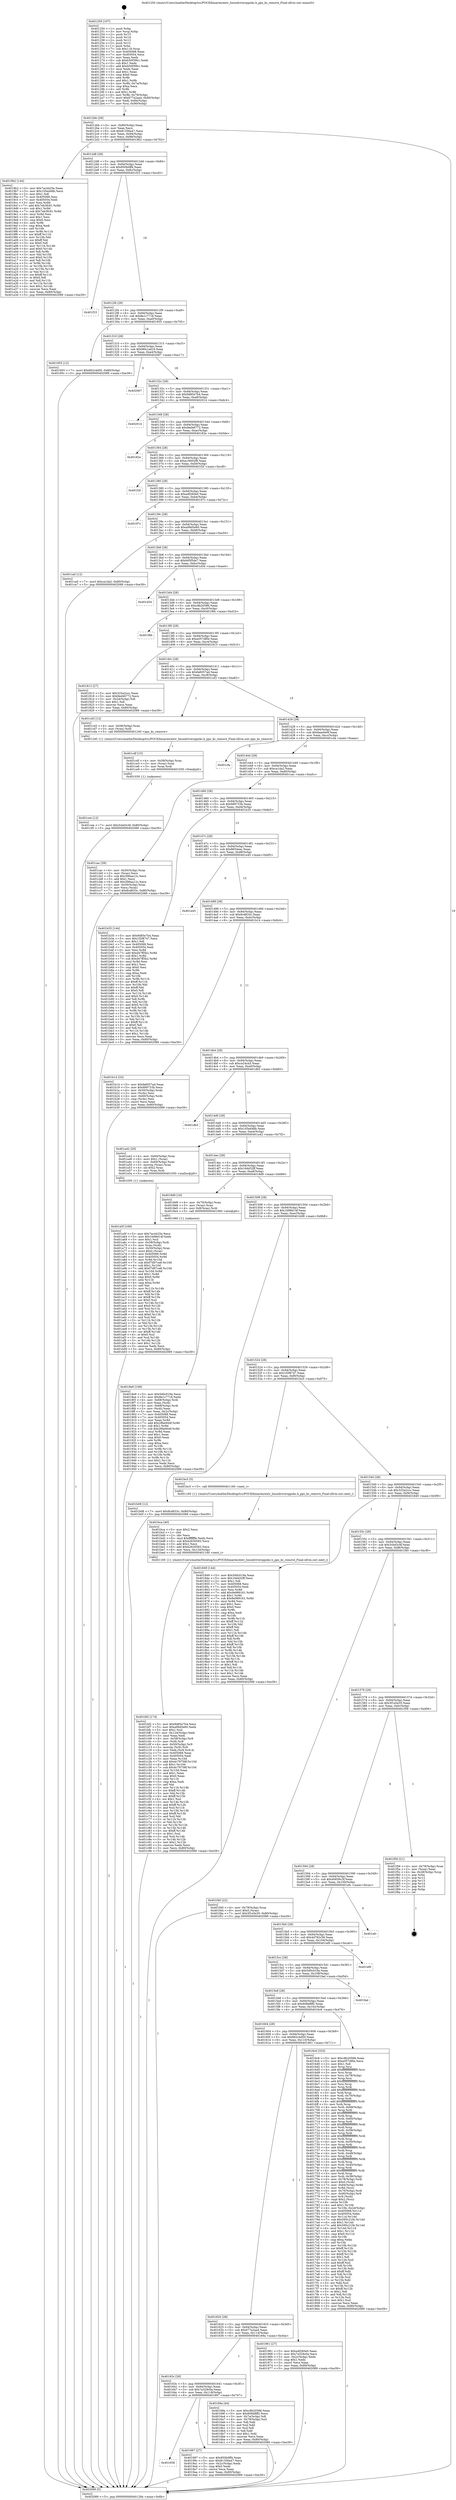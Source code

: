 digraph "0x401250" {
  label = "0x401250 (/mnt/c/Users/mathe/Desktop/tcc/POCII/binaries/extr_linuxdriversppskc.h_pps_kc_remove_Final-ollvm.out::main(0))"
  labelloc = "t"
  node[shape=record]

  Entry [label="",width=0.3,height=0.3,shape=circle,fillcolor=black,style=filled]
  "0x4012bb" [label="{
     0x4012bb [29]\l
     | [instrs]\l
     &nbsp;&nbsp;0x4012bb \<+3\>: mov -0x80(%rbp),%eax\l
     &nbsp;&nbsp;0x4012be \<+2\>: mov %eax,%ecx\l
     &nbsp;&nbsp;0x4012c0 \<+6\>: sub $0x81356a47,%ecx\l
     &nbsp;&nbsp;0x4012c6 \<+6\>: mov %eax,-0x94(%rbp)\l
     &nbsp;&nbsp;0x4012cc \<+6\>: mov %ecx,-0x98(%rbp)\l
     &nbsp;&nbsp;0x4012d2 \<+6\>: je 00000000004019b2 \<main+0x762\>\l
  }"]
  "0x4019b2" [label="{
     0x4019b2 [144]\l
     | [instrs]\l
     &nbsp;&nbsp;0x4019b2 \<+5\>: mov $0x7ac4425e,%eax\l
     &nbsp;&nbsp;0x4019b7 \<+5\>: mov $0x105ed48b,%ecx\l
     &nbsp;&nbsp;0x4019bc \<+2\>: mov $0x1,%dl\l
     &nbsp;&nbsp;0x4019be \<+7\>: mov 0x405068,%esi\l
     &nbsp;&nbsp;0x4019c5 \<+7\>: mov 0x405054,%edi\l
     &nbsp;&nbsp;0x4019cc \<+3\>: mov %esi,%r8d\l
     &nbsp;&nbsp;0x4019cf \<+7\>: add $0x7eb3fc91,%r8d\l
     &nbsp;&nbsp;0x4019d6 \<+4\>: sub $0x1,%r8d\l
     &nbsp;&nbsp;0x4019da \<+7\>: sub $0x7eb3fc91,%r8d\l
     &nbsp;&nbsp;0x4019e1 \<+4\>: imul %r8d,%esi\l
     &nbsp;&nbsp;0x4019e5 \<+3\>: and $0x1,%esi\l
     &nbsp;&nbsp;0x4019e8 \<+3\>: cmp $0x0,%esi\l
     &nbsp;&nbsp;0x4019eb \<+4\>: sete %r9b\l
     &nbsp;&nbsp;0x4019ef \<+3\>: cmp $0xa,%edi\l
     &nbsp;&nbsp;0x4019f2 \<+4\>: setl %r10b\l
     &nbsp;&nbsp;0x4019f6 \<+3\>: mov %r9b,%r11b\l
     &nbsp;&nbsp;0x4019f9 \<+4\>: xor $0xff,%r11b\l
     &nbsp;&nbsp;0x4019fd \<+3\>: mov %r10b,%bl\l
     &nbsp;&nbsp;0x401a00 \<+3\>: xor $0xff,%bl\l
     &nbsp;&nbsp;0x401a03 \<+3\>: xor $0x0,%dl\l
     &nbsp;&nbsp;0x401a06 \<+3\>: mov %r11b,%r14b\l
     &nbsp;&nbsp;0x401a09 \<+4\>: and $0x0,%r14b\l
     &nbsp;&nbsp;0x401a0d \<+3\>: and %dl,%r9b\l
     &nbsp;&nbsp;0x401a10 \<+3\>: mov %bl,%r15b\l
     &nbsp;&nbsp;0x401a13 \<+4\>: and $0x0,%r15b\l
     &nbsp;&nbsp;0x401a17 \<+3\>: and %dl,%r10b\l
     &nbsp;&nbsp;0x401a1a \<+3\>: or %r9b,%r14b\l
     &nbsp;&nbsp;0x401a1d \<+3\>: or %r10b,%r15b\l
     &nbsp;&nbsp;0x401a20 \<+3\>: xor %r15b,%r14b\l
     &nbsp;&nbsp;0x401a23 \<+3\>: or %bl,%r11b\l
     &nbsp;&nbsp;0x401a26 \<+4\>: xor $0xff,%r11b\l
     &nbsp;&nbsp;0x401a2a \<+3\>: or $0x0,%dl\l
     &nbsp;&nbsp;0x401a2d \<+3\>: and %dl,%r11b\l
     &nbsp;&nbsp;0x401a30 \<+3\>: or %r11b,%r14b\l
     &nbsp;&nbsp;0x401a33 \<+4\>: test $0x1,%r14b\l
     &nbsp;&nbsp;0x401a37 \<+3\>: cmovne %ecx,%eax\l
     &nbsp;&nbsp;0x401a3a \<+3\>: mov %eax,-0x80(%rbp)\l
     &nbsp;&nbsp;0x401a3d \<+5\>: jmp 0000000000402089 \<main+0xe39\>\l
  }"]
  "0x4012d8" [label="{
     0x4012d8 [28]\l
     | [instrs]\l
     &nbsp;&nbsp;0x4012d8 \<+5\>: jmp 00000000004012dd \<main+0x8d\>\l
     &nbsp;&nbsp;0x4012dd \<+6\>: mov -0x94(%rbp),%eax\l
     &nbsp;&nbsp;0x4012e3 \<+5\>: sub $0x850b0ff4,%eax\l
     &nbsp;&nbsp;0x4012e8 \<+6\>: mov %eax,-0x9c(%rbp)\l
     &nbsp;&nbsp;0x4012ee \<+6\>: je 0000000000401f23 \<main+0xcd3\>\l
  }"]
  Exit [label="",width=0.3,height=0.3,shape=circle,fillcolor=black,style=filled,peripheries=2]
  "0x401f23" [label="{
     0x401f23\l
  }", style=dashed]
  "0x4012f4" [label="{
     0x4012f4 [28]\l
     | [instrs]\l
     &nbsp;&nbsp;0x4012f4 \<+5\>: jmp 00000000004012f9 \<main+0xa9\>\l
     &nbsp;&nbsp;0x4012f9 \<+6\>: mov -0x94(%rbp),%eax\l
     &nbsp;&nbsp;0x4012ff \<+5\>: sub $0x8e1c7718,%eax\l
     &nbsp;&nbsp;0x401304 \<+6\>: mov %eax,-0xa0(%rbp)\l
     &nbsp;&nbsp;0x40130a \<+6\>: je 0000000000401955 \<main+0x705\>\l
  }"]
  "0x401cee" [label="{
     0x401cee [12]\l
     | [instrs]\l
     &nbsp;&nbsp;0x401cee \<+7\>: movl $0x3cbd3c4f,-0x80(%rbp)\l
     &nbsp;&nbsp;0x401cf5 \<+5\>: jmp 0000000000402089 \<main+0xe39\>\l
  }"]
  "0x401955" [label="{
     0x401955 [12]\l
     | [instrs]\l
     &nbsp;&nbsp;0x401955 \<+7\>: movl $0x662c4d50,-0x80(%rbp)\l
     &nbsp;&nbsp;0x40195c \<+5\>: jmp 0000000000402089 \<main+0xe39\>\l
  }"]
  "0x401310" [label="{
     0x401310 [28]\l
     | [instrs]\l
     &nbsp;&nbsp;0x401310 \<+5\>: jmp 0000000000401315 \<main+0xc5\>\l
     &nbsp;&nbsp;0x401315 \<+6\>: mov -0x94(%rbp),%eax\l
     &nbsp;&nbsp;0x40131b \<+5\>: sub $0x9841ad19,%eax\l
     &nbsp;&nbsp;0x401320 \<+6\>: mov %eax,-0xa4(%rbp)\l
     &nbsp;&nbsp;0x401326 \<+6\>: je 0000000000402067 \<main+0xe17\>\l
  }"]
  "0x401cdf" [label="{
     0x401cdf [15]\l
     | [instrs]\l
     &nbsp;&nbsp;0x401cdf \<+4\>: mov -0x58(%rbp),%rax\l
     &nbsp;&nbsp;0x401ce3 \<+3\>: mov (%rax),%rax\l
     &nbsp;&nbsp;0x401ce6 \<+3\>: mov %rax,%rdi\l
     &nbsp;&nbsp;0x401ce9 \<+5\>: call 0000000000401030 \<free@plt\>\l
     | [calls]\l
     &nbsp;&nbsp;0x401030 \{1\} (unknown)\l
  }"]
  "0x402067" [label="{
     0x402067\l
  }", style=dashed]
  "0x40132c" [label="{
     0x40132c [28]\l
     | [instrs]\l
     &nbsp;&nbsp;0x40132c \<+5\>: jmp 0000000000401331 \<main+0xe1\>\l
     &nbsp;&nbsp;0x401331 \<+6\>: mov -0x94(%rbp),%eax\l
     &nbsp;&nbsp;0x401337 \<+5\>: sub $0x9d85e7b4,%eax\l
     &nbsp;&nbsp;0x40133c \<+6\>: mov %eax,-0xa8(%rbp)\l
     &nbsp;&nbsp;0x401342 \<+6\>: je 0000000000402014 \<main+0xdc4\>\l
  }"]
  "0x401bf2" [label="{
     0x401bf2 [174]\l
     | [instrs]\l
     &nbsp;&nbsp;0x401bf2 \<+5\>: mov $0x9d85e7b4,%ecx\l
     &nbsp;&nbsp;0x401bf7 \<+5\>: mov $0xa99d5e60,%edx\l
     &nbsp;&nbsp;0x401bfc \<+3\>: mov $0x1,%sil\l
     &nbsp;&nbsp;0x401bff \<+6\>: mov -0x124(%rbp),%edi\l
     &nbsp;&nbsp;0x401c05 \<+3\>: imul %eax,%edi\l
     &nbsp;&nbsp;0x401c08 \<+4\>: mov -0x58(%rbp),%r8\l
     &nbsp;&nbsp;0x401c0c \<+3\>: mov (%r8),%r8\l
     &nbsp;&nbsp;0x401c0f \<+4\>: mov -0x50(%rbp),%r9\l
     &nbsp;&nbsp;0x401c13 \<+3\>: movslq (%r9),%r9\l
     &nbsp;&nbsp;0x401c16 \<+4\>: mov %edi,(%r8,%r9,4)\l
     &nbsp;&nbsp;0x401c1a \<+7\>: mov 0x405068,%eax\l
     &nbsp;&nbsp;0x401c21 \<+7\>: mov 0x405054,%edi\l
     &nbsp;&nbsp;0x401c28 \<+3\>: mov %eax,%r10d\l
     &nbsp;&nbsp;0x401c2b \<+7\>: add $0x4c79758f,%r10d\l
     &nbsp;&nbsp;0x401c32 \<+4\>: sub $0x1,%r10d\l
     &nbsp;&nbsp;0x401c36 \<+7\>: sub $0x4c79758f,%r10d\l
     &nbsp;&nbsp;0x401c3d \<+4\>: imul %r10d,%eax\l
     &nbsp;&nbsp;0x401c41 \<+3\>: and $0x1,%eax\l
     &nbsp;&nbsp;0x401c44 \<+3\>: cmp $0x0,%eax\l
     &nbsp;&nbsp;0x401c47 \<+4\>: sete %r11b\l
     &nbsp;&nbsp;0x401c4b \<+3\>: cmp $0xa,%edi\l
     &nbsp;&nbsp;0x401c4e \<+3\>: setl %bl\l
     &nbsp;&nbsp;0x401c51 \<+3\>: mov %r11b,%r14b\l
     &nbsp;&nbsp;0x401c54 \<+4\>: xor $0xff,%r14b\l
     &nbsp;&nbsp;0x401c58 \<+3\>: mov %bl,%r15b\l
     &nbsp;&nbsp;0x401c5b \<+4\>: xor $0xff,%r15b\l
     &nbsp;&nbsp;0x401c5f \<+4\>: xor $0x1,%sil\l
     &nbsp;&nbsp;0x401c63 \<+3\>: mov %r14b,%r12b\l
     &nbsp;&nbsp;0x401c66 \<+4\>: and $0xff,%r12b\l
     &nbsp;&nbsp;0x401c6a \<+3\>: and %sil,%r11b\l
     &nbsp;&nbsp;0x401c6d \<+3\>: mov %r15b,%r13b\l
     &nbsp;&nbsp;0x401c70 \<+4\>: and $0xff,%r13b\l
     &nbsp;&nbsp;0x401c74 \<+3\>: and %sil,%bl\l
     &nbsp;&nbsp;0x401c77 \<+3\>: or %r11b,%r12b\l
     &nbsp;&nbsp;0x401c7a \<+3\>: or %bl,%r13b\l
     &nbsp;&nbsp;0x401c7d \<+3\>: xor %r13b,%r12b\l
     &nbsp;&nbsp;0x401c80 \<+3\>: or %r15b,%r14b\l
     &nbsp;&nbsp;0x401c83 \<+4\>: xor $0xff,%r14b\l
     &nbsp;&nbsp;0x401c87 \<+4\>: or $0x1,%sil\l
     &nbsp;&nbsp;0x401c8b \<+3\>: and %sil,%r14b\l
     &nbsp;&nbsp;0x401c8e \<+3\>: or %r14b,%r12b\l
     &nbsp;&nbsp;0x401c91 \<+4\>: test $0x1,%r12b\l
     &nbsp;&nbsp;0x401c95 \<+3\>: cmovne %edx,%ecx\l
     &nbsp;&nbsp;0x401c98 \<+3\>: mov %ecx,-0x80(%rbp)\l
     &nbsp;&nbsp;0x401c9b \<+5\>: jmp 0000000000402089 \<main+0xe39\>\l
  }"]
  "0x402014" [label="{
     0x402014\l
  }", style=dashed]
  "0x401348" [label="{
     0x401348 [28]\l
     | [instrs]\l
     &nbsp;&nbsp;0x401348 \<+5\>: jmp 000000000040134d \<main+0xfd\>\l
     &nbsp;&nbsp;0x40134d \<+6\>: mov -0x94(%rbp),%eax\l
     &nbsp;&nbsp;0x401353 \<+5\>: sub $0x9ed46772,%eax\l
     &nbsp;&nbsp;0x401358 \<+6\>: mov %eax,-0xac(%rbp)\l
     &nbsp;&nbsp;0x40135e \<+6\>: je 000000000040182e \<main+0x5de\>\l
  }"]
  "0x401bca" [label="{
     0x401bca [40]\l
     | [instrs]\l
     &nbsp;&nbsp;0x401bca \<+5\>: mov $0x2,%ecx\l
     &nbsp;&nbsp;0x401bcf \<+1\>: cltd\l
     &nbsp;&nbsp;0x401bd0 \<+2\>: idiv %ecx\l
     &nbsp;&nbsp;0x401bd2 \<+6\>: imul $0xfffffffe,%edx,%ecx\l
     &nbsp;&nbsp;0x401bd8 \<+6\>: sub $0xb2630583,%ecx\l
     &nbsp;&nbsp;0x401bde \<+3\>: add $0x1,%ecx\l
     &nbsp;&nbsp;0x401be1 \<+6\>: add $0xb2630583,%ecx\l
     &nbsp;&nbsp;0x401be7 \<+6\>: mov %ecx,-0x124(%rbp)\l
     &nbsp;&nbsp;0x401bed \<+5\>: call 0000000000401160 \<next_i\>\l
     | [calls]\l
     &nbsp;&nbsp;0x401160 \{1\} (/mnt/c/Users/mathe/Desktop/tcc/POCII/binaries/extr_linuxdriversppskc.h_pps_kc_remove_Final-ollvm.out::next_i)\l
  }"]
  "0x40182e" [label="{
     0x40182e\l
  }", style=dashed]
  "0x401364" [label="{
     0x401364 [28]\l
     | [instrs]\l
     &nbsp;&nbsp;0x401364 \<+5\>: jmp 0000000000401369 \<main+0x119\>\l
     &nbsp;&nbsp;0x401369 \<+6\>: mov -0x94(%rbp),%eax\l
     &nbsp;&nbsp;0x40136f \<+5\>: sub $0xa16602f8,%eax\l
     &nbsp;&nbsp;0x401374 \<+6\>: mov %eax,-0xb0(%rbp)\l
     &nbsp;&nbsp;0x40137a \<+6\>: je 0000000000401f2f \<main+0xcdf\>\l
  }"]
  "0x401a5f" [label="{
     0x401a5f [169]\l
     | [instrs]\l
     &nbsp;&nbsp;0x401a5f \<+5\>: mov $0x7ac4425e,%ecx\l
     &nbsp;&nbsp;0x401a64 \<+5\>: mov $0x1b98d14f,%edx\l
     &nbsp;&nbsp;0x401a69 \<+3\>: mov $0x1,%sil\l
     &nbsp;&nbsp;0x401a6c \<+4\>: mov -0x58(%rbp),%rdi\l
     &nbsp;&nbsp;0x401a70 \<+3\>: mov %rax,(%rdi)\l
     &nbsp;&nbsp;0x401a73 \<+4\>: mov -0x50(%rbp),%rax\l
     &nbsp;&nbsp;0x401a77 \<+6\>: movl $0x0,(%rax)\l
     &nbsp;&nbsp;0x401a7d \<+8\>: mov 0x405068,%r8d\l
     &nbsp;&nbsp;0x401a85 \<+8\>: mov 0x405054,%r9d\l
     &nbsp;&nbsp;0x401a8d \<+3\>: mov %r8d,%r10d\l
     &nbsp;&nbsp;0x401a90 \<+7\>: sub $0xf7d97ce8,%r10d\l
     &nbsp;&nbsp;0x401a97 \<+4\>: sub $0x1,%r10d\l
     &nbsp;&nbsp;0x401a9b \<+7\>: add $0xf7d97ce8,%r10d\l
     &nbsp;&nbsp;0x401aa2 \<+4\>: imul %r10d,%r8d\l
     &nbsp;&nbsp;0x401aa6 \<+4\>: and $0x1,%r8d\l
     &nbsp;&nbsp;0x401aaa \<+4\>: cmp $0x0,%r8d\l
     &nbsp;&nbsp;0x401aae \<+4\>: sete %r11b\l
     &nbsp;&nbsp;0x401ab2 \<+4\>: cmp $0xa,%r9d\l
     &nbsp;&nbsp;0x401ab6 \<+3\>: setl %bl\l
     &nbsp;&nbsp;0x401ab9 \<+3\>: mov %r11b,%r14b\l
     &nbsp;&nbsp;0x401abc \<+4\>: xor $0xff,%r14b\l
     &nbsp;&nbsp;0x401ac0 \<+3\>: mov %bl,%r15b\l
     &nbsp;&nbsp;0x401ac3 \<+4\>: xor $0xff,%r15b\l
     &nbsp;&nbsp;0x401ac7 \<+4\>: xor $0x0,%sil\l
     &nbsp;&nbsp;0x401acb \<+3\>: mov %r14b,%r12b\l
     &nbsp;&nbsp;0x401ace \<+4\>: and $0x0,%r12b\l
     &nbsp;&nbsp;0x401ad2 \<+3\>: and %sil,%r11b\l
     &nbsp;&nbsp;0x401ad5 \<+3\>: mov %r15b,%r13b\l
     &nbsp;&nbsp;0x401ad8 \<+4\>: and $0x0,%r13b\l
     &nbsp;&nbsp;0x401adc \<+3\>: and %sil,%bl\l
     &nbsp;&nbsp;0x401adf \<+3\>: or %r11b,%r12b\l
     &nbsp;&nbsp;0x401ae2 \<+3\>: or %bl,%r13b\l
     &nbsp;&nbsp;0x401ae5 \<+3\>: xor %r13b,%r12b\l
     &nbsp;&nbsp;0x401ae8 \<+3\>: or %r15b,%r14b\l
     &nbsp;&nbsp;0x401aeb \<+4\>: xor $0xff,%r14b\l
     &nbsp;&nbsp;0x401aef \<+4\>: or $0x0,%sil\l
     &nbsp;&nbsp;0x401af3 \<+3\>: and %sil,%r14b\l
     &nbsp;&nbsp;0x401af6 \<+3\>: or %r14b,%r12b\l
     &nbsp;&nbsp;0x401af9 \<+4\>: test $0x1,%r12b\l
     &nbsp;&nbsp;0x401afd \<+3\>: cmovne %edx,%ecx\l
     &nbsp;&nbsp;0x401b00 \<+3\>: mov %ecx,-0x80(%rbp)\l
     &nbsp;&nbsp;0x401b03 \<+5\>: jmp 0000000000402089 \<main+0xe39\>\l
  }"]
  "0x401f2f" [label="{
     0x401f2f\l
  }", style=dashed]
  "0x401380" [label="{
     0x401380 [28]\l
     | [instrs]\l
     &nbsp;&nbsp;0x401380 \<+5\>: jmp 0000000000401385 \<main+0x135\>\l
     &nbsp;&nbsp;0x401385 \<+6\>: mov -0x94(%rbp),%eax\l
     &nbsp;&nbsp;0x40138b \<+5\>: sub $0xa4f260e0,%eax\l
     &nbsp;&nbsp;0x401390 \<+6\>: mov %eax,-0xb4(%rbp)\l
     &nbsp;&nbsp;0x401396 \<+6\>: je 000000000040197c \<main+0x72c\>\l
  }"]
  "0x401658" [label="{
     0x401658\l
  }", style=dashed]
  "0x40197c" [label="{
     0x40197c\l
  }", style=dashed]
  "0x40139c" [label="{
     0x40139c [28]\l
     | [instrs]\l
     &nbsp;&nbsp;0x40139c \<+5\>: jmp 00000000004013a1 \<main+0x151\>\l
     &nbsp;&nbsp;0x4013a1 \<+6\>: mov -0x94(%rbp),%eax\l
     &nbsp;&nbsp;0x4013a7 \<+5\>: sub $0xa99d5e60,%eax\l
     &nbsp;&nbsp;0x4013ac \<+6\>: mov %eax,-0xb8(%rbp)\l
     &nbsp;&nbsp;0x4013b2 \<+6\>: je 0000000000401ca0 \<main+0xa50\>\l
  }"]
  "0x401997" [label="{
     0x401997 [27]\l
     | [instrs]\l
     &nbsp;&nbsp;0x401997 \<+5\>: mov $0x850b0ff4,%eax\l
     &nbsp;&nbsp;0x40199c \<+5\>: mov $0x81356a47,%ecx\l
     &nbsp;&nbsp;0x4019a1 \<+3\>: mov -0x2c(%rbp),%edx\l
     &nbsp;&nbsp;0x4019a4 \<+3\>: cmp $0x0,%edx\l
     &nbsp;&nbsp;0x4019a7 \<+3\>: cmove %ecx,%eax\l
     &nbsp;&nbsp;0x4019aa \<+3\>: mov %eax,-0x80(%rbp)\l
     &nbsp;&nbsp;0x4019ad \<+5\>: jmp 0000000000402089 \<main+0xe39\>\l
  }"]
  "0x401ca0" [label="{
     0x401ca0 [12]\l
     | [instrs]\l
     &nbsp;&nbsp;0x401ca0 \<+7\>: movl $0xca1da2,-0x80(%rbp)\l
     &nbsp;&nbsp;0x401ca7 \<+5\>: jmp 0000000000402089 \<main+0xe39\>\l
  }"]
  "0x4013b8" [label="{
     0x4013b8 [28]\l
     | [instrs]\l
     &nbsp;&nbsp;0x4013b8 \<+5\>: jmp 00000000004013bd \<main+0x16d\>\l
     &nbsp;&nbsp;0x4013bd \<+6\>: mov -0x94(%rbp),%eax\l
     &nbsp;&nbsp;0x4013c3 \<+5\>: sub $0xb95f5de7,%eax\l
     &nbsp;&nbsp;0x4013c8 \<+6\>: mov %eax,-0xbc(%rbp)\l
     &nbsp;&nbsp;0x4013ce \<+6\>: je 0000000000401d34 \<main+0xae4\>\l
  }"]
  "0x4018e9" [label="{
     0x4018e9 [108]\l
     | [instrs]\l
     &nbsp;&nbsp;0x4018e9 \<+5\>: mov $0x5d0c019a,%ecx\l
     &nbsp;&nbsp;0x4018ee \<+5\>: mov $0x8e1c7718,%edx\l
     &nbsp;&nbsp;0x4018f3 \<+4\>: mov -0x68(%rbp),%rdi\l
     &nbsp;&nbsp;0x4018f7 \<+2\>: mov %eax,(%rdi)\l
     &nbsp;&nbsp;0x4018f9 \<+4\>: mov -0x68(%rbp),%rdi\l
     &nbsp;&nbsp;0x4018fd \<+2\>: mov (%rdi),%eax\l
     &nbsp;&nbsp;0x4018ff \<+3\>: mov %eax,-0x2c(%rbp)\l
     &nbsp;&nbsp;0x401902 \<+7\>: mov 0x405068,%eax\l
     &nbsp;&nbsp;0x401909 \<+7\>: mov 0x405054,%esi\l
     &nbsp;&nbsp;0x401910 \<+3\>: mov %eax,%r8d\l
     &nbsp;&nbsp;0x401913 \<+7\>: add $0x28be944f,%r8d\l
     &nbsp;&nbsp;0x40191a \<+4\>: sub $0x1,%r8d\l
     &nbsp;&nbsp;0x40191e \<+7\>: sub $0x28be944f,%r8d\l
     &nbsp;&nbsp;0x401925 \<+4\>: imul %r8d,%eax\l
     &nbsp;&nbsp;0x401929 \<+3\>: and $0x1,%eax\l
     &nbsp;&nbsp;0x40192c \<+3\>: cmp $0x0,%eax\l
     &nbsp;&nbsp;0x40192f \<+4\>: sete %r9b\l
     &nbsp;&nbsp;0x401933 \<+3\>: cmp $0xa,%esi\l
     &nbsp;&nbsp;0x401936 \<+4\>: setl %r10b\l
     &nbsp;&nbsp;0x40193a \<+3\>: mov %r9b,%r11b\l
     &nbsp;&nbsp;0x40193d \<+3\>: and %r10b,%r11b\l
     &nbsp;&nbsp;0x401940 \<+3\>: xor %r10b,%r9b\l
     &nbsp;&nbsp;0x401943 \<+3\>: or %r9b,%r11b\l
     &nbsp;&nbsp;0x401946 \<+4\>: test $0x1,%r11b\l
     &nbsp;&nbsp;0x40194a \<+3\>: cmovne %edx,%ecx\l
     &nbsp;&nbsp;0x40194d \<+3\>: mov %ecx,-0x80(%rbp)\l
     &nbsp;&nbsp;0x401950 \<+5\>: jmp 0000000000402089 \<main+0xe39\>\l
  }"]
  "0x401d34" [label="{
     0x401d34\l
  }", style=dashed]
  "0x4013d4" [label="{
     0x4013d4 [28]\l
     | [instrs]\l
     &nbsp;&nbsp;0x4013d4 \<+5\>: jmp 00000000004013d9 \<main+0x189\>\l
     &nbsp;&nbsp;0x4013d9 \<+6\>: mov -0x94(%rbp),%eax\l
     &nbsp;&nbsp;0x4013df \<+5\>: sub $0xc8b20586,%eax\l
     &nbsp;&nbsp;0x4013e4 \<+6\>: mov %eax,-0xc0(%rbp)\l
     &nbsp;&nbsp;0x4013ea \<+6\>: je 0000000000401f6b \<main+0xd1b\>\l
  }"]
  "0x401250" [label="{
     0x401250 [107]\l
     | [instrs]\l
     &nbsp;&nbsp;0x401250 \<+1\>: push %rbp\l
     &nbsp;&nbsp;0x401251 \<+3\>: mov %rsp,%rbp\l
     &nbsp;&nbsp;0x401254 \<+2\>: push %r15\l
     &nbsp;&nbsp;0x401256 \<+2\>: push %r14\l
     &nbsp;&nbsp;0x401258 \<+2\>: push %r13\l
     &nbsp;&nbsp;0x40125a \<+2\>: push %r12\l
     &nbsp;&nbsp;0x40125c \<+1\>: push %rbx\l
     &nbsp;&nbsp;0x40125d \<+7\>: sub $0x118,%rsp\l
     &nbsp;&nbsp;0x401264 \<+7\>: mov 0x405068,%eax\l
     &nbsp;&nbsp;0x40126b \<+7\>: mov 0x405054,%ecx\l
     &nbsp;&nbsp;0x401272 \<+2\>: mov %eax,%edx\l
     &nbsp;&nbsp;0x401274 \<+6\>: sub $0xb50f39b1,%edx\l
     &nbsp;&nbsp;0x40127a \<+3\>: sub $0x1,%edx\l
     &nbsp;&nbsp;0x40127d \<+6\>: add $0xb50f39b1,%edx\l
     &nbsp;&nbsp;0x401283 \<+3\>: imul %edx,%eax\l
     &nbsp;&nbsp;0x401286 \<+3\>: and $0x1,%eax\l
     &nbsp;&nbsp;0x401289 \<+3\>: cmp $0x0,%eax\l
     &nbsp;&nbsp;0x40128c \<+4\>: sete %r8b\l
     &nbsp;&nbsp;0x401290 \<+4\>: and $0x1,%r8b\l
     &nbsp;&nbsp;0x401294 \<+4\>: mov %r8b,-0x7a(%rbp)\l
     &nbsp;&nbsp;0x401298 \<+3\>: cmp $0xa,%ecx\l
     &nbsp;&nbsp;0x40129b \<+4\>: setl %r8b\l
     &nbsp;&nbsp;0x40129f \<+4\>: and $0x1,%r8b\l
     &nbsp;&nbsp;0x4012a3 \<+4\>: mov %r8b,-0x79(%rbp)\l
     &nbsp;&nbsp;0x4012a7 \<+7\>: movl $0x677a2aa4,-0x80(%rbp)\l
     &nbsp;&nbsp;0x4012ae \<+6\>: mov %edi,-0x84(%rbp)\l
     &nbsp;&nbsp;0x4012b4 \<+7\>: mov %rsi,-0x90(%rbp)\l
  }"]
  "0x401f6b" [label="{
     0x401f6b\l
  }", style=dashed]
  "0x4013f0" [label="{
     0x4013f0 [28]\l
     | [instrs]\l
     &nbsp;&nbsp;0x4013f0 \<+5\>: jmp 00000000004013f5 \<main+0x1a5\>\l
     &nbsp;&nbsp;0x4013f5 \<+6\>: mov -0x94(%rbp),%eax\l
     &nbsp;&nbsp;0x4013fb \<+5\>: sub $0xe057df0e,%eax\l
     &nbsp;&nbsp;0x401400 \<+6\>: mov %eax,-0xc4(%rbp)\l
     &nbsp;&nbsp;0x401406 \<+6\>: je 0000000000401813 \<main+0x5c3\>\l
  }"]
  "0x402089" [label="{
     0x402089 [5]\l
     | [instrs]\l
     &nbsp;&nbsp;0x402089 \<+5\>: jmp 00000000004012bb \<main+0x6b\>\l
  }"]
  "0x401813" [label="{
     0x401813 [27]\l
     | [instrs]\l
     &nbsp;&nbsp;0x401813 \<+5\>: mov $0x325a2ccc,%eax\l
     &nbsp;&nbsp;0x401818 \<+5\>: mov $0x9ed46772,%ecx\l
     &nbsp;&nbsp;0x40181d \<+3\>: mov -0x2d(%rbp),%dl\l
     &nbsp;&nbsp;0x401820 \<+3\>: test $0x1,%dl\l
     &nbsp;&nbsp;0x401823 \<+3\>: cmovne %ecx,%eax\l
     &nbsp;&nbsp;0x401826 \<+3\>: mov %eax,-0x80(%rbp)\l
     &nbsp;&nbsp;0x401829 \<+5\>: jmp 0000000000402089 \<main+0xe39\>\l
  }"]
  "0x40140c" [label="{
     0x40140c [28]\l
     | [instrs]\l
     &nbsp;&nbsp;0x40140c \<+5\>: jmp 0000000000401411 \<main+0x1c1\>\l
     &nbsp;&nbsp;0x401411 \<+6\>: mov -0x94(%rbp),%eax\l
     &nbsp;&nbsp;0x401417 \<+5\>: sub $0xfa6057ad,%eax\l
     &nbsp;&nbsp;0x40141c \<+6\>: mov %eax,-0xc8(%rbp)\l
     &nbsp;&nbsp;0x401422 \<+6\>: je 0000000000401cd3 \<main+0xa83\>\l
  }"]
  "0x40163c" [label="{
     0x40163c [28]\l
     | [instrs]\l
     &nbsp;&nbsp;0x40163c \<+5\>: jmp 0000000000401641 \<main+0x3f1\>\l
     &nbsp;&nbsp;0x401641 \<+6\>: mov -0x94(%rbp),%eax\l
     &nbsp;&nbsp;0x401647 \<+5\>: sub $0x7a329c0a,%eax\l
     &nbsp;&nbsp;0x40164c \<+6\>: mov %eax,-0x118(%rbp)\l
     &nbsp;&nbsp;0x401652 \<+6\>: je 0000000000401997 \<main+0x747\>\l
  }"]
  "0x401cd3" [label="{
     0x401cd3 [12]\l
     | [instrs]\l
     &nbsp;&nbsp;0x401cd3 \<+4\>: mov -0x58(%rbp),%rax\l
     &nbsp;&nbsp;0x401cd7 \<+3\>: mov (%rax),%rdi\l
     &nbsp;&nbsp;0x401cda \<+5\>: call 0000000000401240 \<pps_kc_remove\>\l
     | [calls]\l
     &nbsp;&nbsp;0x401240 \{1\} (/mnt/c/Users/mathe/Desktop/tcc/POCII/binaries/extr_linuxdriversppskc.h_pps_kc_remove_Final-ollvm.out::pps_kc_remove)\l
  }"]
  "0x401428" [label="{
     0x401428 [28]\l
     | [instrs]\l
     &nbsp;&nbsp;0x401428 \<+5\>: jmp 000000000040142d \<main+0x1dd\>\l
     &nbsp;&nbsp;0x40142d \<+6\>: mov -0x94(%rbp),%eax\l
     &nbsp;&nbsp;0x401433 \<+5\>: sub $0xfaae0e0f,%eax\l
     &nbsp;&nbsp;0x401438 \<+6\>: mov %eax,-0xcc(%rbp)\l
     &nbsp;&nbsp;0x40143e \<+6\>: je 0000000000401cfa \<main+0xaaa\>\l
  }"]
  "0x40169a" [label="{
     0x40169a [44]\l
     | [instrs]\l
     &nbsp;&nbsp;0x40169a \<+5\>: mov $0xc8b20586,%eax\l
     &nbsp;&nbsp;0x40169f \<+5\>: mov $0x608d8ff2,%ecx\l
     &nbsp;&nbsp;0x4016a4 \<+3\>: mov -0x7a(%rbp),%dl\l
     &nbsp;&nbsp;0x4016a7 \<+4\>: mov -0x79(%rbp),%sil\l
     &nbsp;&nbsp;0x4016ab \<+3\>: mov %dl,%dil\l
     &nbsp;&nbsp;0x4016ae \<+3\>: and %sil,%dil\l
     &nbsp;&nbsp;0x4016b1 \<+3\>: xor %sil,%dl\l
     &nbsp;&nbsp;0x4016b4 \<+3\>: or %dl,%dil\l
     &nbsp;&nbsp;0x4016b7 \<+4\>: test $0x1,%dil\l
     &nbsp;&nbsp;0x4016bb \<+3\>: cmovne %ecx,%eax\l
     &nbsp;&nbsp;0x4016be \<+3\>: mov %eax,-0x80(%rbp)\l
     &nbsp;&nbsp;0x4016c1 \<+5\>: jmp 0000000000402089 \<main+0xe39\>\l
  }"]
  "0x401cfa" [label="{
     0x401cfa\l
  }", style=dashed]
  "0x401444" [label="{
     0x401444 [28]\l
     | [instrs]\l
     &nbsp;&nbsp;0x401444 \<+5\>: jmp 0000000000401449 \<main+0x1f9\>\l
     &nbsp;&nbsp;0x401449 \<+6\>: mov -0x94(%rbp),%eax\l
     &nbsp;&nbsp;0x40144f \<+5\>: sub $0xca1da2,%eax\l
     &nbsp;&nbsp;0x401454 \<+6\>: mov %eax,-0xd0(%rbp)\l
     &nbsp;&nbsp;0x40145a \<+6\>: je 0000000000401cac \<main+0xa5c\>\l
  }"]
  "0x401620" [label="{
     0x401620 [28]\l
     | [instrs]\l
     &nbsp;&nbsp;0x401620 \<+5\>: jmp 0000000000401625 \<main+0x3d5\>\l
     &nbsp;&nbsp;0x401625 \<+6\>: mov -0x94(%rbp),%eax\l
     &nbsp;&nbsp;0x40162b \<+5\>: sub $0x677a2aa4,%eax\l
     &nbsp;&nbsp;0x401630 \<+6\>: mov %eax,-0x114(%rbp)\l
     &nbsp;&nbsp;0x401636 \<+6\>: je 000000000040169a \<main+0x44a\>\l
  }"]
  "0x401cac" [label="{
     0x401cac [39]\l
     | [instrs]\l
     &nbsp;&nbsp;0x401cac \<+4\>: mov -0x50(%rbp),%rax\l
     &nbsp;&nbsp;0x401cb0 \<+2\>: mov (%rax),%ecx\l
     &nbsp;&nbsp;0x401cb2 \<+6\>: sub $0x396aa12c,%ecx\l
     &nbsp;&nbsp;0x401cb8 \<+3\>: add $0x1,%ecx\l
     &nbsp;&nbsp;0x401cbb \<+6\>: add $0x396aa12c,%ecx\l
     &nbsp;&nbsp;0x401cc1 \<+4\>: mov -0x50(%rbp),%rax\l
     &nbsp;&nbsp;0x401cc5 \<+2\>: mov %ecx,(%rax)\l
     &nbsp;&nbsp;0x401cc7 \<+7\>: movl $0x8cd833c,-0x80(%rbp)\l
     &nbsp;&nbsp;0x401cce \<+5\>: jmp 0000000000402089 \<main+0xe39\>\l
  }"]
  "0x401460" [label="{
     0x401460 [28]\l
     | [instrs]\l
     &nbsp;&nbsp;0x401460 \<+5\>: jmp 0000000000401465 \<main+0x215\>\l
     &nbsp;&nbsp;0x401465 \<+6\>: mov -0x94(%rbp),%eax\l
     &nbsp;&nbsp;0x40146b \<+5\>: sub $0x689733b,%eax\l
     &nbsp;&nbsp;0x401470 \<+6\>: mov %eax,-0xd4(%rbp)\l
     &nbsp;&nbsp;0x401476 \<+6\>: je 0000000000401b35 \<main+0x8e5\>\l
  }"]
  "0x401961" [label="{
     0x401961 [27]\l
     | [instrs]\l
     &nbsp;&nbsp;0x401961 \<+5\>: mov $0xa4f260e0,%eax\l
     &nbsp;&nbsp;0x401966 \<+5\>: mov $0x7a329c0a,%ecx\l
     &nbsp;&nbsp;0x40196b \<+3\>: mov -0x2c(%rbp),%edx\l
     &nbsp;&nbsp;0x40196e \<+3\>: cmp $0x1,%edx\l
     &nbsp;&nbsp;0x401971 \<+3\>: cmovl %ecx,%eax\l
     &nbsp;&nbsp;0x401974 \<+3\>: mov %eax,-0x80(%rbp)\l
     &nbsp;&nbsp;0x401977 \<+5\>: jmp 0000000000402089 \<main+0xe39\>\l
  }"]
  "0x401b35" [label="{
     0x401b35 [144]\l
     | [instrs]\l
     &nbsp;&nbsp;0x401b35 \<+5\>: mov $0x9d85e7b4,%eax\l
     &nbsp;&nbsp;0x401b3a \<+5\>: mov $0x1f2f8747,%ecx\l
     &nbsp;&nbsp;0x401b3f \<+2\>: mov $0x1,%dl\l
     &nbsp;&nbsp;0x401b41 \<+7\>: mov 0x405068,%esi\l
     &nbsp;&nbsp;0x401b48 \<+7\>: mov 0x405054,%edi\l
     &nbsp;&nbsp;0x401b4f \<+3\>: mov %esi,%r8d\l
     &nbsp;&nbsp;0x401b52 \<+7\>: add $0xd47ff3b2,%r8d\l
     &nbsp;&nbsp;0x401b59 \<+4\>: sub $0x1,%r8d\l
     &nbsp;&nbsp;0x401b5d \<+7\>: sub $0xd47ff3b2,%r8d\l
     &nbsp;&nbsp;0x401b64 \<+4\>: imul %r8d,%esi\l
     &nbsp;&nbsp;0x401b68 \<+3\>: and $0x1,%esi\l
     &nbsp;&nbsp;0x401b6b \<+3\>: cmp $0x0,%esi\l
     &nbsp;&nbsp;0x401b6e \<+4\>: sete %r9b\l
     &nbsp;&nbsp;0x401b72 \<+3\>: cmp $0xa,%edi\l
     &nbsp;&nbsp;0x401b75 \<+4\>: setl %r10b\l
     &nbsp;&nbsp;0x401b79 \<+3\>: mov %r9b,%r11b\l
     &nbsp;&nbsp;0x401b7c \<+4\>: xor $0xff,%r11b\l
     &nbsp;&nbsp;0x401b80 \<+3\>: mov %r10b,%bl\l
     &nbsp;&nbsp;0x401b83 \<+3\>: xor $0xff,%bl\l
     &nbsp;&nbsp;0x401b86 \<+3\>: xor $0x0,%dl\l
     &nbsp;&nbsp;0x401b89 \<+3\>: mov %r11b,%r14b\l
     &nbsp;&nbsp;0x401b8c \<+4\>: and $0x0,%r14b\l
     &nbsp;&nbsp;0x401b90 \<+3\>: and %dl,%r9b\l
     &nbsp;&nbsp;0x401b93 \<+3\>: mov %bl,%r15b\l
     &nbsp;&nbsp;0x401b96 \<+4\>: and $0x0,%r15b\l
     &nbsp;&nbsp;0x401b9a \<+3\>: and %dl,%r10b\l
     &nbsp;&nbsp;0x401b9d \<+3\>: or %r9b,%r14b\l
     &nbsp;&nbsp;0x401ba0 \<+3\>: or %r10b,%r15b\l
     &nbsp;&nbsp;0x401ba3 \<+3\>: xor %r15b,%r14b\l
     &nbsp;&nbsp;0x401ba6 \<+3\>: or %bl,%r11b\l
     &nbsp;&nbsp;0x401ba9 \<+4\>: xor $0xff,%r11b\l
     &nbsp;&nbsp;0x401bad \<+3\>: or $0x0,%dl\l
     &nbsp;&nbsp;0x401bb0 \<+3\>: and %dl,%r11b\l
     &nbsp;&nbsp;0x401bb3 \<+3\>: or %r11b,%r14b\l
     &nbsp;&nbsp;0x401bb6 \<+4\>: test $0x1,%r14b\l
     &nbsp;&nbsp;0x401bba \<+3\>: cmovne %ecx,%eax\l
     &nbsp;&nbsp;0x401bbd \<+3\>: mov %eax,-0x80(%rbp)\l
     &nbsp;&nbsp;0x401bc0 \<+5\>: jmp 0000000000402089 \<main+0xe39\>\l
  }"]
  "0x40147c" [label="{
     0x40147c [28]\l
     | [instrs]\l
     &nbsp;&nbsp;0x40147c \<+5\>: jmp 0000000000401481 \<main+0x231\>\l
     &nbsp;&nbsp;0x401481 \<+6\>: mov -0x94(%rbp),%eax\l
     &nbsp;&nbsp;0x401487 \<+5\>: sub $0x8654eec,%eax\l
     &nbsp;&nbsp;0x40148c \<+6\>: mov %eax,-0xd8(%rbp)\l
     &nbsp;&nbsp;0x401492 \<+6\>: je 0000000000401e45 \<main+0xbf5\>\l
  }"]
  "0x401604" [label="{
     0x401604 [28]\l
     | [instrs]\l
     &nbsp;&nbsp;0x401604 \<+5\>: jmp 0000000000401609 \<main+0x3b9\>\l
     &nbsp;&nbsp;0x401609 \<+6\>: mov -0x94(%rbp),%eax\l
     &nbsp;&nbsp;0x40160f \<+5\>: sub $0x662c4d50,%eax\l
     &nbsp;&nbsp;0x401614 \<+6\>: mov %eax,-0x110(%rbp)\l
     &nbsp;&nbsp;0x40161a \<+6\>: je 0000000000401961 \<main+0x711\>\l
  }"]
  "0x401e45" [label="{
     0x401e45\l
  }", style=dashed]
  "0x401498" [label="{
     0x401498 [28]\l
     | [instrs]\l
     &nbsp;&nbsp;0x401498 \<+5\>: jmp 000000000040149d \<main+0x24d\>\l
     &nbsp;&nbsp;0x40149d \<+6\>: mov -0x94(%rbp),%eax\l
     &nbsp;&nbsp;0x4014a3 \<+5\>: sub $0x8cd833c,%eax\l
     &nbsp;&nbsp;0x4014a8 \<+6\>: mov %eax,-0xdc(%rbp)\l
     &nbsp;&nbsp;0x4014ae \<+6\>: je 0000000000401b14 \<main+0x8c4\>\l
  }"]
  "0x4016c6" [label="{
     0x4016c6 [333]\l
     | [instrs]\l
     &nbsp;&nbsp;0x4016c6 \<+5\>: mov $0xc8b20586,%eax\l
     &nbsp;&nbsp;0x4016cb \<+5\>: mov $0xe057df0e,%ecx\l
     &nbsp;&nbsp;0x4016d0 \<+2\>: mov $0x1,%dl\l
     &nbsp;&nbsp;0x4016d2 \<+3\>: mov %rsp,%rsi\l
     &nbsp;&nbsp;0x4016d5 \<+4\>: add $0xfffffffffffffff0,%rsi\l
     &nbsp;&nbsp;0x4016d9 \<+3\>: mov %rsi,%rsp\l
     &nbsp;&nbsp;0x4016dc \<+4\>: mov %rsi,-0x78(%rbp)\l
     &nbsp;&nbsp;0x4016e0 \<+3\>: mov %rsp,%rsi\l
     &nbsp;&nbsp;0x4016e3 \<+4\>: add $0xfffffffffffffff0,%rsi\l
     &nbsp;&nbsp;0x4016e7 \<+3\>: mov %rsi,%rsp\l
     &nbsp;&nbsp;0x4016ea \<+3\>: mov %rsp,%rdi\l
     &nbsp;&nbsp;0x4016ed \<+4\>: add $0xfffffffffffffff0,%rdi\l
     &nbsp;&nbsp;0x4016f1 \<+3\>: mov %rdi,%rsp\l
     &nbsp;&nbsp;0x4016f4 \<+4\>: mov %rdi,-0x70(%rbp)\l
     &nbsp;&nbsp;0x4016f8 \<+3\>: mov %rsp,%rdi\l
     &nbsp;&nbsp;0x4016fb \<+4\>: add $0xfffffffffffffff0,%rdi\l
     &nbsp;&nbsp;0x4016ff \<+3\>: mov %rdi,%rsp\l
     &nbsp;&nbsp;0x401702 \<+4\>: mov %rdi,-0x68(%rbp)\l
     &nbsp;&nbsp;0x401706 \<+3\>: mov %rsp,%rdi\l
     &nbsp;&nbsp;0x401709 \<+4\>: add $0xfffffffffffffff0,%rdi\l
     &nbsp;&nbsp;0x40170d \<+3\>: mov %rdi,%rsp\l
     &nbsp;&nbsp;0x401710 \<+4\>: mov %rdi,-0x60(%rbp)\l
     &nbsp;&nbsp;0x401714 \<+3\>: mov %rsp,%rdi\l
     &nbsp;&nbsp;0x401717 \<+4\>: add $0xfffffffffffffff0,%rdi\l
     &nbsp;&nbsp;0x40171b \<+3\>: mov %rdi,%rsp\l
     &nbsp;&nbsp;0x40171e \<+4\>: mov %rdi,-0x58(%rbp)\l
     &nbsp;&nbsp;0x401722 \<+3\>: mov %rsp,%rdi\l
     &nbsp;&nbsp;0x401725 \<+4\>: add $0xfffffffffffffff0,%rdi\l
     &nbsp;&nbsp;0x401729 \<+3\>: mov %rdi,%rsp\l
     &nbsp;&nbsp;0x40172c \<+4\>: mov %rdi,-0x50(%rbp)\l
     &nbsp;&nbsp;0x401730 \<+3\>: mov %rsp,%rdi\l
     &nbsp;&nbsp;0x401733 \<+4\>: add $0xfffffffffffffff0,%rdi\l
     &nbsp;&nbsp;0x401737 \<+3\>: mov %rdi,%rsp\l
     &nbsp;&nbsp;0x40173a \<+4\>: mov %rdi,-0x48(%rbp)\l
     &nbsp;&nbsp;0x40173e \<+3\>: mov %rsp,%rdi\l
     &nbsp;&nbsp;0x401741 \<+4\>: add $0xfffffffffffffff0,%rdi\l
     &nbsp;&nbsp;0x401745 \<+3\>: mov %rdi,%rsp\l
     &nbsp;&nbsp;0x401748 \<+4\>: mov %rdi,-0x40(%rbp)\l
     &nbsp;&nbsp;0x40174c \<+3\>: mov %rsp,%rdi\l
     &nbsp;&nbsp;0x40174f \<+4\>: add $0xfffffffffffffff0,%rdi\l
     &nbsp;&nbsp;0x401753 \<+3\>: mov %rdi,%rsp\l
     &nbsp;&nbsp;0x401756 \<+4\>: mov %rdi,-0x38(%rbp)\l
     &nbsp;&nbsp;0x40175a \<+4\>: mov -0x78(%rbp),%rdi\l
     &nbsp;&nbsp;0x40175e \<+6\>: movl $0x0,(%rdi)\l
     &nbsp;&nbsp;0x401764 \<+7\>: mov -0x84(%rbp),%r8d\l
     &nbsp;&nbsp;0x40176b \<+3\>: mov %r8d,(%rsi)\l
     &nbsp;&nbsp;0x40176e \<+4\>: mov -0x70(%rbp),%rdi\l
     &nbsp;&nbsp;0x401772 \<+7\>: mov -0x90(%rbp),%r9\l
     &nbsp;&nbsp;0x401779 \<+3\>: mov %r9,(%rdi)\l
     &nbsp;&nbsp;0x40177c \<+3\>: cmpl $0x2,(%rsi)\l
     &nbsp;&nbsp;0x40177f \<+4\>: setne %r10b\l
     &nbsp;&nbsp;0x401783 \<+4\>: and $0x1,%r10b\l
     &nbsp;&nbsp;0x401787 \<+4\>: mov %r10b,-0x2d(%rbp)\l
     &nbsp;&nbsp;0x40178b \<+8\>: mov 0x405068,%r11d\l
     &nbsp;&nbsp;0x401793 \<+7\>: mov 0x405054,%ebx\l
     &nbsp;&nbsp;0x40179a \<+3\>: mov %r11d,%r14d\l
     &nbsp;&nbsp;0x40179d \<+7\>: sub $0x595c21f4,%r14d\l
     &nbsp;&nbsp;0x4017a4 \<+4\>: sub $0x1,%r14d\l
     &nbsp;&nbsp;0x4017a8 \<+7\>: add $0x595c21f4,%r14d\l
     &nbsp;&nbsp;0x4017af \<+4\>: imul %r14d,%r11d\l
     &nbsp;&nbsp;0x4017b3 \<+4\>: and $0x1,%r11d\l
     &nbsp;&nbsp;0x4017b7 \<+4\>: cmp $0x0,%r11d\l
     &nbsp;&nbsp;0x4017bb \<+4\>: sete %r10b\l
     &nbsp;&nbsp;0x4017bf \<+3\>: cmp $0xa,%ebx\l
     &nbsp;&nbsp;0x4017c2 \<+4\>: setl %r15b\l
     &nbsp;&nbsp;0x4017c6 \<+3\>: mov %r10b,%r12b\l
     &nbsp;&nbsp;0x4017c9 \<+4\>: xor $0xff,%r12b\l
     &nbsp;&nbsp;0x4017cd \<+3\>: mov %r15b,%r13b\l
     &nbsp;&nbsp;0x4017d0 \<+4\>: xor $0xff,%r13b\l
     &nbsp;&nbsp;0x4017d4 \<+3\>: xor $0x1,%dl\l
     &nbsp;&nbsp;0x4017d7 \<+3\>: mov %r12b,%sil\l
     &nbsp;&nbsp;0x4017da \<+4\>: and $0xff,%sil\l
     &nbsp;&nbsp;0x4017de \<+3\>: and %dl,%r10b\l
     &nbsp;&nbsp;0x4017e1 \<+3\>: mov %r13b,%dil\l
     &nbsp;&nbsp;0x4017e4 \<+4\>: and $0xff,%dil\l
     &nbsp;&nbsp;0x4017e8 \<+3\>: and %dl,%r15b\l
     &nbsp;&nbsp;0x4017eb \<+3\>: or %r10b,%sil\l
     &nbsp;&nbsp;0x4017ee \<+3\>: or %r15b,%dil\l
     &nbsp;&nbsp;0x4017f1 \<+3\>: xor %dil,%sil\l
     &nbsp;&nbsp;0x4017f4 \<+3\>: or %r13b,%r12b\l
     &nbsp;&nbsp;0x4017f7 \<+4\>: xor $0xff,%r12b\l
     &nbsp;&nbsp;0x4017fb \<+3\>: or $0x1,%dl\l
     &nbsp;&nbsp;0x4017fe \<+3\>: and %dl,%r12b\l
     &nbsp;&nbsp;0x401801 \<+3\>: or %r12b,%sil\l
     &nbsp;&nbsp;0x401804 \<+4\>: test $0x1,%sil\l
     &nbsp;&nbsp;0x401808 \<+3\>: cmovne %ecx,%eax\l
     &nbsp;&nbsp;0x40180b \<+3\>: mov %eax,-0x80(%rbp)\l
     &nbsp;&nbsp;0x40180e \<+5\>: jmp 0000000000402089 \<main+0xe39\>\l
  }"]
  "0x401b14" [label="{
     0x401b14 [33]\l
     | [instrs]\l
     &nbsp;&nbsp;0x401b14 \<+5\>: mov $0xfa6057ad,%eax\l
     &nbsp;&nbsp;0x401b19 \<+5\>: mov $0x689733b,%ecx\l
     &nbsp;&nbsp;0x401b1e \<+4\>: mov -0x50(%rbp),%rdx\l
     &nbsp;&nbsp;0x401b22 \<+2\>: mov (%rdx),%esi\l
     &nbsp;&nbsp;0x401b24 \<+4\>: mov -0x60(%rbp),%rdx\l
     &nbsp;&nbsp;0x401b28 \<+2\>: cmp (%rdx),%esi\l
     &nbsp;&nbsp;0x401b2a \<+3\>: cmovl %ecx,%eax\l
     &nbsp;&nbsp;0x401b2d \<+3\>: mov %eax,-0x80(%rbp)\l
     &nbsp;&nbsp;0x401b30 \<+5\>: jmp 0000000000402089 \<main+0xe39\>\l
  }"]
  "0x4014b4" [label="{
     0x4014b4 [28]\l
     | [instrs]\l
     &nbsp;&nbsp;0x4014b4 \<+5\>: jmp 00000000004014b9 \<main+0x269\>\l
     &nbsp;&nbsp;0x4014b9 \<+6\>: mov -0x94(%rbp),%eax\l
     &nbsp;&nbsp;0x4014bf \<+5\>: sub $0xce24cb3,%eax\l
     &nbsp;&nbsp;0x4014c4 \<+6\>: mov %eax,-0xe0(%rbp)\l
     &nbsp;&nbsp;0x4014ca \<+6\>: je 0000000000401db5 \<main+0xb65\>\l
  }"]
  "0x4015e8" [label="{
     0x4015e8 [28]\l
     | [instrs]\l
     &nbsp;&nbsp;0x4015e8 \<+5\>: jmp 00000000004015ed \<main+0x39d\>\l
     &nbsp;&nbsp;0x4015ed \<+6\>: mov -0x94(%rbp),%eax\l
     &nbsp;&nbsp;0x4015f3 \<+5\>: sub $0x608d8ff2,%eax\l
     &nbsp;&nbsp;0x4015f8 \<+6\>: mov %eax,-0x10c(%rbp)\l
     &nbsp;&nbsp;0x4015fe \<+6\>: je 00000000004016c6 \<main+0x476\>\l
  }"]
  "0x401db5" [label="{
     0x401db5\l
  }", style=dashed]
  "0x4014d0" [label="{
     0x4014d0 [28]\l
     | [instrs]\l
     &nbsp;&nbsp;0x4014d0 \<+5\>: jmp 00000000004014d5 \<main+0x285\>\l
     &nbsp;&nbsp;0x4014d5 \<+6\>: mov -0x94(%rbp),%eax\l
     &nbsp;&nbsp;0x4014db \<+5\>: sub $0x105ed48b,%eax\l
     &nbsp;&nbsp;0x4014e0 \<+6\>: mov %eax,-0xe4(%rbp)\l
     &nbsp;&nbsp;0x4014e6 \<+6\>: je 0000000000401a42 \<main+0x7f2\>\l
  }"]
  "0x401fad" [label="{
     0x401fad\l
  }", style=dashed]
  "0x401a42" [label="{
     0x401a42 [29]\l
     | [instrs]\l
     &nbsp;&nbsp;0x401a42 \<+4\>: mov -0x60(%rbp),%rax\l
     &nbsp;&nbsp;0x401a46 \<+6\>: movl $0x1,(%rax)\l
     &nbsp;&nbsp;0x401a4c \<+4\>: mov -0x60(%rbp),%rax\l
     &nbsp;&nbsp;0x401a50 \<+3\>: movslq (%rax),%rax\l
     &nbsp;&nbsp;0x401a53 \<+4\>: shl $0x2,%rax\l
     &nbsp;&nbsp;0x401a57 \<+3\>: mov %rax,%rdi\l
     &nbsp;&nbsp;0x401a5a \<+5\>: call 0000000000401050 \<malloc@plt\>\l
     | [calls]\l
     &nbsp;&nbsp;0x401050 \{1\} (unknown)\l
  }"]
  "0x4014ec" [label="{
     0x4014ec [28]\l
     | [instrs]\l
     &nbsp;&nbsp;0x4014ec \<+5\>: jmp 00000000004014f1 \<main+0x2a1\>\l
     &nbsp;&nbsp;0x4014f1 \<+6\>: mov -0x94(%rbp),%eax\l
     &nbsp;&nbsp;0x4014f7 \<+5\>: sub $0x16dd32ff,%eax\l
     &nbsp;&nbsp;0x4014fc \<+6\>: mov %eax,-0xe8(%rbp)\l
     &nbsp;&nbsp;0x401502 \<+6\>: je 00000000004018d9 \<main+0x689\>\l
  }"]
  "0x4015cc" [label="{
     0x4015cc [28]\l
     | [instrs]\l
     &nbsp;&nbsp;0x4015cc \<+5\>: jmp 00000000004015d1 \<main+0x381\>\l
     &nbsp;&nbsp;0x4015d1 \<+6\>: mov -0x94(%rbp),%eax\l
     &nbsp;&nbsp;0x4015d7 \<+5\>: sub $0x5d0c019a,%eax\l
     &nbsp;&nbsp;0x4015dc \<+6\>: mov %eax,-0x108(%rbp)\l
     &nbsp;&nbsp;0x4015e2 \<+6\>: je 0000000000401fad \<main+0xd5d\>\l
  }"]
  "0x4018d9" [label="{
     0x4018d9 [16]\l
     | [instrs]\l
     &nbsp;&nbsp;0x4018d9 \<+4\>: mov -0x70(%rbp),%rax\l
     &nbsp;&nbsp;0x4018dd \<+3\>: mov (%rax),%rax\l
     &nbsp;&nbsp;0x4018e0 \<+4\>: mov 0x8(%rax),%rdi\l
     &nbsp;&nbsp;0x4018e4 \<+5\>: call 0000000000401060 \<atoi@plt\>\l
     | [calls]\l
     &nbsp;&nbsp;0x401060 \{1\} (unknown)\l
  }"]
  "0x401508" [label="{
     0x401508 [28]\l
     | [instrs]\l
     &nbsp;&nbsp;0x401508 \<+5\>: jmp 000000000040150d \<main+0x2bd\>\l
     &nbsp;&nbsp;0x40150d \<+6\>: mov -0x94(%rbp),%eax\l
     &nbsp;&nbsp;0x401513 \<+5\>: sub $0x1b98d14f,%eax\l
     &nbsp;&nbsp;0x401518 \<+6\>: mov %eax,-0xec(%rbp)\l
     &nbsp;&nbsp;0x40151e \<+6\>: je 0000000000401b08 \<main+0x8b8\>\l
  }"]
  "0x401ef0" [label="{
     0x401ef0\l
  }", style=dashed]
  "0x401b08" [label="{
     0x401b08 [12]\l
     | [instrs]\l
     &nbsp;&nbsp;0x401b08 \<+7\>: movl $0x8cd833c,-0x80(%rbp)\l
     &nbsp;&nbsp;0x401b0f \<+5\>: jmp 0000000000402089 \<main+0xe39\>\l
  }"]
  "0x401524" [label="{
     0x401524 [28]\l
     | [instrs]\l
     &nbsp;&nbsp;0x401524 \<+5\>: jmp 0000000000401529 \<main+0x2d9\>\l
     &nbsp;&nbsp;0x401529 \<+6\>: mov -0x94(%rbp),%eax\l
     &nbsp;&nbsp;0x40152f \<+5\>: sub $0x1f2f8747,%eax\l
     &nbsp;&nbsp;0x401534 \<+6\>: mov %eax,-0xf0(%rbp)\l
     &nbsp;&nbsp;0x40153a \<+6\>: je 0000000000401bc5 \<main+0x975\>\l
  }"]
  "0x4015b0" [label="{
     0x4015b0 [28]\l
     | [instrs]\l
     &nbsp;&nbsp;0x4015b0 \<+5\>: jmp 00000000004015b5 \<main+0x365\>\l
     &nbsp;&nbsp;0x4015b5 \<+6\>: mov -0x94(%rbp),%eax\l
     &nbsp;&nbsp;0x4015bb \<+5\>: sub $0x4d782c58,%eax\l
     &nbsp;&nbsp;0x4015c0 \<+6\>: mov %eax,-0x104(%rbp)\l
     &nbsp;&nbsp;0x4015c6 \<+6\>: je 0000000000401ef0 \<main+0xca0\>\l
  }"]
  "0x401bc5" [label="{
     0x401bc5 [5]\l
     | [instrs]\l
     &nbsp;&nbsp;0x401bc5 \<+5\>: call 0000000000401160 \<next_i\>\l
     | [calls]\l
     &nbsp;&nbsp;0x401160 \{1\} (/mnt/c/Users/mathe/Desktop/tcc/POCII/binaries/extr_linuxdriversppskc.h_pps_kc_remove_Final-ollvm.out::next_i)\l
  }"]
  "0x401540" [label="{
     0x401540 [28]\l
     | [instrs]\l
     &nbsp;&nbsp;0x401540 \<+5\>: jmp 0000000000401545 \<main+0x2f5\>\l
     &nbsp;&nbsp;0x401545 \<+6\>: mov -0x94(%rbp),%eax\l
     &nbsp;&nbsp;0x40154b \<+5\>: sub $0x325a2ccc,%eax\l
     &nbsp;&nbsp;0x401550 \<+6\>: mov %eax,-0xf4(%rbp)\l
     &nbsp;&nbsp;0x401556 \<+6\>: je 0000000000401849 \<main+0x5f9\>\l
  }"]
  "0x401efc" [label="{
     0x401efc\l
  }", style=dashed]
  "0x401849" [label="{
     0x401849 [144]\l
     | [instrs]\l
     &nbsp;&nbsp;0x401849 \<+5\>: mov $0x5d0c019a,%eax\l
     &nbsp;&nbsp;0x40184e \<+5\>: mov $0x16dd32ff,%ecx\l
     &nbsp;&nbsp;0x401853 \<+2\>: mov $0x1,%dl\l
     &nbsp;&nbsp;0x401855 \<+7\>: mov 0x405068,%esi\l
     &nbsp;&nbsp;0x40185c \<+7\>: mov 0x405054,%edi\l
     &nbsp;&nbsp;0x401863 \<+3\>: mov %esi,%r8d\l
     &nbsp;&nbsp;0x401866 \<+7\>: add $0x9e989161,%r8d\l
     &nbsp;&nbsp;0x40186d \<+4\>: sub $0x1,%r8d\l
     &nbsp;&nbsp;0x401871 \<+7\>: sub $0x9e989161,%r8d\l
     &nbsp;&nbsp;0x401878 \<+4\>: imul %r8d,%esi\l
     &nbsp;&nbsp;0x40187c \<+3\>: and $0x1,%esi\l
     &nbsp;&nbsp;0x40187f \<+3\>: cmp $0x0,%esi\l
     &nbsp;&nbsp;0x401882 \<+4\>: sete %r9b\l
     &nbsp;&nbsp;0x401886 \<+3\>: cmp $0xa,%edi\l
     &nbsp;&nbsp;0x401889 \<+4\>: setl %r10b\l
     &nbsp;&nbsp;0x40188d \<+3\>: mov %r9b,%r11b\l
     &nbsp;&nbsp;0x401890 \<+4\>: xor $0xff,%r11b\l
     &nbsp;&nbsp;0x401894 \<+3\>: mov %r10b,%bl\l
     &nbsp;&nbsp;0x401897 \<+3\>: xor $0xff,%bl\l
     &nbsp;&nbsp;0x40189a \<+3\>: xor $0x1,%dl\l
     &nbsp;&nbsp;0x40189d \<+3\>: mov %r11b,%r14b\l
     &nbsp;&nbsp;0x4018a0 \<+4\>: and $0xff,%r14b\l
     &nbsp;&nbsp;0x4018a4 \<+3\>: and %dl,%r9b\l
     &nbsp;&nbsp;0x4018a7 \<+3\>: mov %bl,%r15b\l
     &nbsp;&nbsp;0x4018aa \<+4\>: and $0xff,%r15b\l
     &nbsp;&nbsp;0x4018ae \<+3\>: and %dl,%r10b\l
     &nbsp;&nbsp;0x4018b1 \<+3\>: or %r9b,%r14b\l
     &nbsp;&nbsp;0x4018b4 \<+3\>: or %r10b,%r15b\l
     &nbsp;&nbsp;0x4018b7 \<+3\>: xor %r15b,%r14b\l
     &nbsp;&nbsp;0x4018ba \<+3\>: or %bl,%r11b\l
     &nbsp;&nbsp;0x4018bd \<+4\>: xor $0xff,%r11b\l
     &nbsp;&nbsp;0x4018c1 \<+3\>: or $0x1,%dl\l
     &nbsp;&nbsp;0x4018c4 \<+3\>: and %dl,%r11b\l
     &nbsp;&nbsp;0x4018c7 \<+3\>: or %r11b,%r14b\l
     &nbsp;&nbsp;0x4018ca \<+4\>: test $0x1,%r14b\l
     &nbsp;&nbsp;0x4018ce \<+3\>: cmovne %ecx,%eax\l
     &nbsp;&nbsp;0x4018d1 \<+3\>: mov %eax,-0x80(%rbp)\l
     &nbsp;&nbsp;0x4018d4 \<+5\>: jmp 0000000000402089 \<main+0xe39\>\l
  }"]
  "0x40155c" [label="{
     0x40155c [28]\l
     | [instrs]\l
     &nbsp;&nbsp;0x40155c \<+5\>: jmp 0000000000401561 \<main+0x311\>\l
     &nbsp;&nbsp;0x401561 \<+6\>: mov -0x94(%rbp),%eax\l
     &nbsp;&nbsp;0x401567 \<+5\>: sub $0x3cbd3c4f,%eax\l
     &nbsp;&nbsp;0x40156c \<+6\>: mov %eax,-0xf8(%rbp)\l
     &nbsp;&nbsp;0x401572 \<+6\>: je 0000000000401f40 \<main+0xcf0\>\l
  }"]
  "0x401594" [label="{
     0x401594 [28]\l
     | [instrs]\l
     &nbsp;&nbsp;0x401594 \<+5\>: jmp 0000000000401599 \<main+0x349\>\l
     &nbsp;&nbsp;0x401599 \<+6\>: mov -0x94(%rbp),%eax\l
     &nbsp;&nbsp;0x40159f \<+5\>: sub $0x40656c3f,%eax\l
     &nbsp;&nbsp;0x4015a4 \<+6\>: mov %eax,-0x100(%rbp)\l
     &nbsp;&nbsp;0x4015aa \<+6\>: je 0000000000401efc \<main+0xcac\>\l
  }"]
  "0x401f40" [label="{
     0x401f40 [22]\l
     | [instrs]\l
     &nbsp;&nbsp;0x401f40 \<+4\>: mov -0x78(%rbp),%rax\l
     &nbsp;&nbsp;0x401f44 \<+6\>: movl $0x0,(%rax)\l
     &nbsp;&nbsp;0x401f4a \<+7\>: movl $0x3f1e5e35,-0x80(%rbp)\l
     &nbsp;&nbsp;0x401f51 \<+5\>: jmp 0000000000402089 \<main+0xe39\>\l
  }"]
  "0x401578" [label="{
     0x401578 [28]\l
     | [instrs]\l
     &nbsp;&nbsp;0x401578 \<+5\>: jmp 000000000040157d \<main+0x32d\>\l
     &nbsp;&nbsp;0x40157d \<+6\>: mov -0x94(%rbp),%eax\l
     &nbsp;&nbsp;0x401583 \<+5\>: sub $0x3f1e5e35,%eax\l
     &nbsp;&nbsp;0x401588 \<+6\>: mov %eax,-0xfc(%rbp)\l
     &nbsp;&nbsp;0x40158e \<+6\>: je 0000000000401f56 \<main+0xd06\>\l
  }"]
  "0x401f56" [label="{
     0x401f56 [21]\l
     | [instrs]\l
     &nbsp;&nbsp;0x401f56 \<+4\>: mov -0x78(%rbp),%rax\l
     &nbsp;&nbsp;0x401f5a \<+2\>: mov (%rax),%eax\l
     &nbsp;&nbsp;0x401f5c \<+4\>: lea -0x28(%rbp),%rsp\l
     &nbsp;&nbsp;0x401f60 \<+1\>: pop %rbx\l
     &nbsp;&nbsp;0x401f61 \<+2\>: pop %r12\l
     &nbsp;&nbsp;0x401f63 \<+2\>: pop %r13\l
     &nbsp;&nbsp;0x401f65 \<+2\>: pop %r14\l
     &nbsp;&nbsp;0x401f67 \<+2\>: pop %r15\l
     &nbsp;&nbsp;0x401f69 \<+1\>: pop %rbp\l
     &nbsp;&nbsp;0x401f6a \<+1\>: ret\l
  }"]
  Entry -> "0x401250" [label=" 1"]
  "0x4012bb" -> "0x4019b2" [label=" 1"]
  "0x4012bb" -> "0x4012d8" [label=" 19"]
  "0x401f56" -> Exit [label=" 1"]
  "0x4012d8" -> "0x401f23" [label=" 0"]
  "0x4012d8" -> "0x4012f4" [label=" 19"]
  "0x401f40" -> "0x402089" [label=" 1"]
  "0x4012f4" -> "0x401955" [label=" 1"]
  "0x4012f4" -> "0x401310" [label=" 18"]
  "0x401cee" -> "0x402089" [label=" 1"]
  "0x401310" -> "0x402067" [label=" 0"]
  "0x401310" -> "0x40132c" [label=" 18"]
  "0x401cdf" -> "0x401cee" [label=" 1"]
  "0x40132c" -> "0x402014" [label=" 0"]
  "0x40132c" -> "0x401348" [label=" 18"]
  "0x401cd3" -> "0x401cdf" [label=" 1"]
  "0x401348" -> "0x40182e" [label=" 0"]
  "0x401348" -> "0x401364" [label=" 18"]
  "0x401cac" -> "0x402089" [label=" 1"]
  "0x401364" -> "0x401f2f" [label=" 0"]
  "0x401364" -> "0x401380" [label=" 18"]
  "0x401ca0" -> "0x402089" [label=" 1"]
  "0x401380" -> "0x40197c" [label=" 0"]
  "0x401380" -> "0x40139c" [label=" 18"]
  "0x401bf2" -> "0x402089" [label=" 1"]
  "0x40139c" -> "0x401ca0" [label=" 1"]
  "0x40139c" -> "0x4013b8" [label=" 17"]
  "0x401bca" -> "0x401bf2" [label=" 1"]
  "0x4013b8" -> "0x401d34" [label=" 0"]
  "0x4013b8" -> "0x4013d4" [label=" 17"]
  "0x401b35" -> "0x402089" [label=" 1"]
  "0x4013d4" -> "0x401f6b" [label=" 0"]
  "0x4013d4" -> "0x4013f0" [label=" 17"]
  "0x401b08" -> "0x402089" [label=" 1"]
  "0x4013f0" -> "0x401813" [label=" 1"]
  "0x4013f0" -> "0x40140c" [label=" 16"]
  "0x401a5f" -> "0x402089" [label=" 1"]
  "0x40140c" -> "0x401cd3" [label=" 1"]
  "0x40140c" -> "0x401428" [label=" 15"]
  "0x401a42" -> "0x401a5f" [label=" 1"]
  "0x401428" -> "0x401cfa" [label=" 0"]
  "0x401428" -> "0x401444" [label=" 15"]
  "0x4019b2" -> "0x402089" [label=" 1"]
  "0x401444" -> "0x401cac" [label=" 1"]
  "0x401444" -> "0x401460" [label=" 14"]
  "0x40163c" -> "0x401658" [label=" 0"]
  "0x401460" -> "0x401b35" [label=" 1"]
  "0x401460" -> "0x40147c" [label=" 13"]
  "0x40163c" -> "0x401997" [label=" 1"]
  "0x40147c" -> "0x401e45" [label=" 0"]
  "0x40147c" -> "0x401498" [label=" 13"]
  "0x401961" -> "0x402089" [label=" 1"]
  "0x401498" -> "0x401b14" [label=" 2"]
  "0x401498" -> "0x4014b4" [label=" 11"]
  "0x401955" -> "0x402089" [label=" 1"]
  "0x4014b4" -> "0x401db5" [label=" 0"]
  "0x4014b4" -> "0x4014d0" [label=" 11"]
  "0x4018d9" -> "0x4018e9" [label=" 1"]
  "0x4014d0" -> "0x401a42" [label=" 1"]
  "0x4014d0" -> "0x4014ec" [label=" 10"]
  "0x401849" -> "0x402089" [label=" 1"]
  "0x4014ec" -> "0x4018d9" [label=" 1"]
  "0x4014ec" -> "0x401508" [label=" 9"]
  "0x4016c6" -> "0x402089" [label=" 1"]
  "0x401508" -> "0x401b08" [label=" 1"]
  "0x401508" -> "0x401524" [label=" 8"]
  "0x401b14" -> "0x402089" [label=" 2"]
  "0x401524" -> "0x401bc5" [label=" 1"]
  "0x401524" -> "0x401540" [label=" 7"]
  "0x401250" -> "0x4012bb" [label=" 1"]
  "0x401540" -> "0x401849" [label=" 1"]
  "0x401540" -> "0x40155c" [label=" 6"]
  "0x40169a" -> "0x402089" [label=" 1"]
  "0x40155c" -> "0x401f40" [label=" 1"]
  "0x40155c" -> "0x401578" [label=" 5"]
  "0x401620" -> "0x40169a" [label=" 1"]
  "0x401578" -> "0x401f56" [label=" 1"]
  "0x401578" -> "0x401594" [label=" 4"]
  "0x401620" -> "0x40163c" [label=" 1"]
  "0x401594" -> "0x401efc" [label=" 0"]
  "0x401594" -> "0x4015b0" [label=" 4"]
  "0x402089" -> "0x4012bb" [label=" 19"]
  "0x4015b0" -> "0x401ef0" [label=" 0"]
  "0x4015b0" -> "0x4015cc" [label=" 4"]
  "0x401813" -> "0x402089" [label=" 1"]
  "0x4015cc" -> "0x401fad" [label=" 0"]
  "0x4015cc" -> "0x4015e8" [label=" 4"]
  "0x4018e9" -> "0x402089" [label=" 1"]
  "0x4015e8" -> "0x4016c6" [label=" 1"]
  "0x4015e8" -> "0x401604" [label=" 3"]
  "0x401bc5" -> "0x401bca" [label=" 1"]
  "0x401604" -> "0x401961" [label=" 1"]
  "0x401604" -> "0x401620" [label=" 2"]
  "0x401997" -> "0x402089" [label=" 1"]
}
